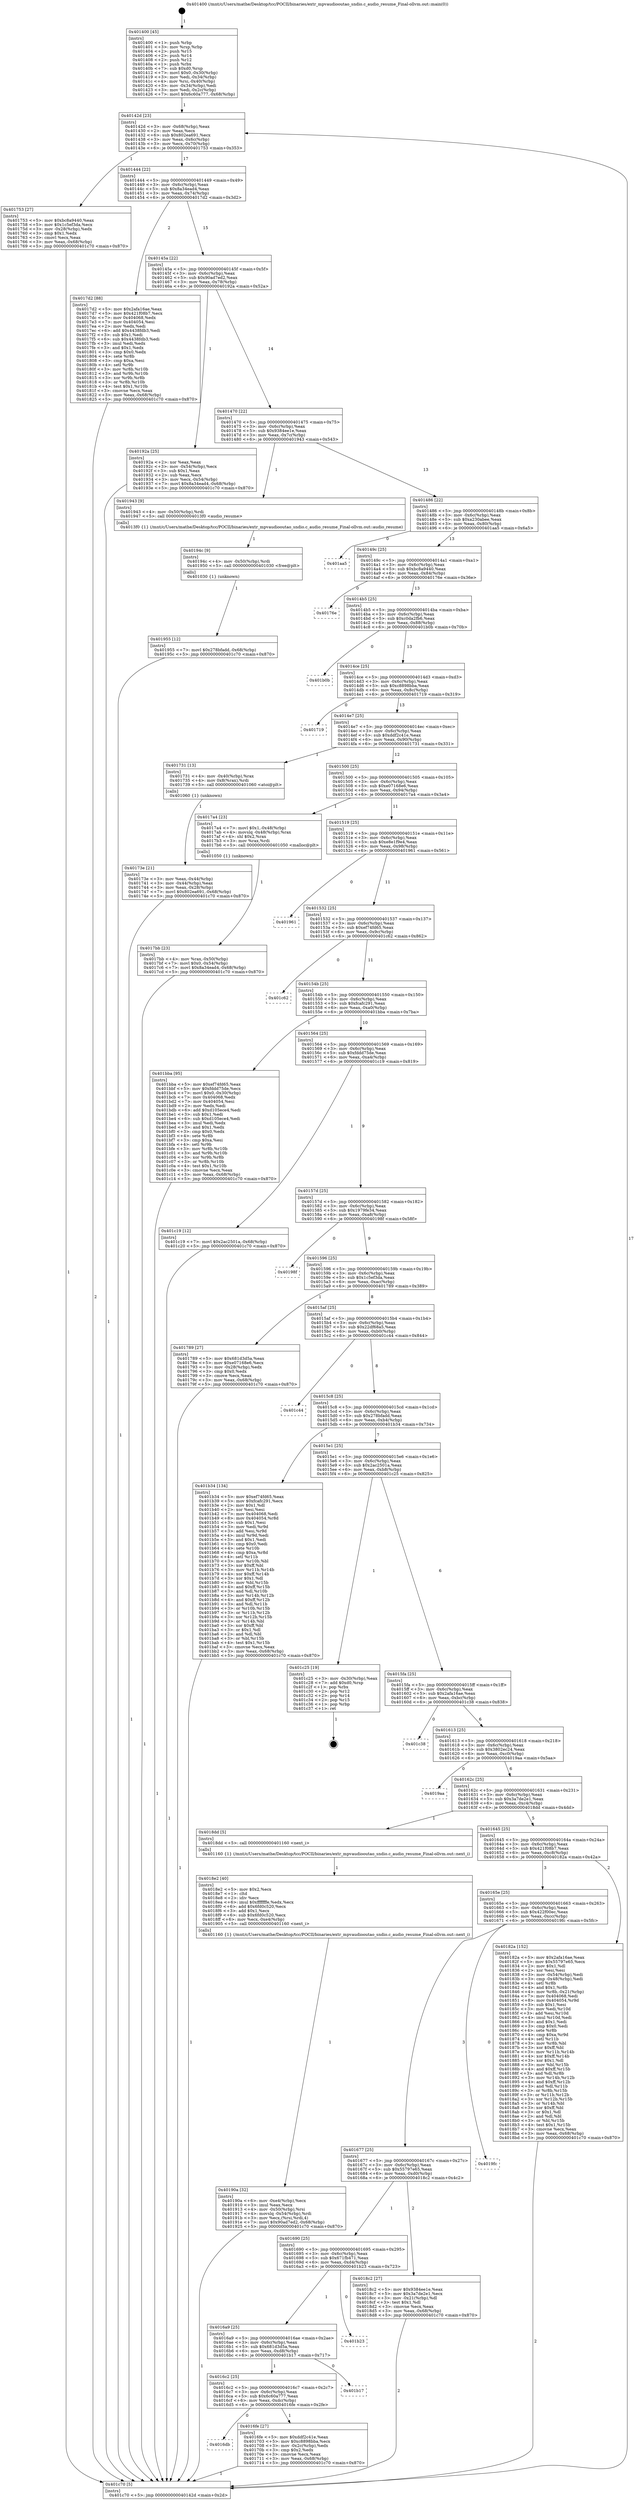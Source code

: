 digraph "0x401400" {
  label = "0x401400 (/mnt/c/Users/mathe/Desktop/tcc/POCII/binaries/extr_mpvaudiooutao_sndio.c_audio_resume_Final-ollvm.out::main(0))"
  labelloc = "t"
  node[shape=record]

  Entry [label="",width=0.3,height=0.3,shape=circle,fillcolor=black,style=filled]
  "0x40142d" [label="{
     0x40142d [23]\l
     | [instrs]\l
     &nbsp;&nbsp;0x40142d \<+3\>: mov -0x68(%rbp),%eax\l
     &nbsp;&nbsp;0x401430 \<+2\>: mov %eax,%ecx\l
     &nbsp;&nbsp;0x401432 \<+6\>: sub $0x802ea691,%ecx\l
     &nbsp;&nbsp;0x401438 \<+3\>: mov %eax,-0x6c(%rbp)\l
     &nbsp;&nbsp;0x40143b \<+3\>: mov %ecx,-0x70(%rbp)\l
     &nbsp;&nbsp;0x40143e \<+6\>: je 0000000000401753 \<main+0x353\>\l
  }"]
  "0x401753" [label="{
     0x401753 [27]\l
     | [instrs]\l
     &nbsp;&nbsp;0x401753 \<+5\>: mov $0xbc8a9440,%eax\l
     &nbsp;&nbsp;0x401758 \<+5\>: mov $0x1c5ef3da,%ecx\l
     &nbsp;&nbsp;0x40175d \<+3\>: mov -0x28(%rbp),%edx\l
     &nbsp;&nbsp;0x401760 \<+3\>: cmp $0x1,%edx\l
     &nbsp;&nbsp;0x401763 \<+3\>: cmovl %ecx,%eax\l
     &nbsp;&nbsp;0x401766 \<+3\>: mov %eax,-0x68(%rbp)\l
     &nbsp;&nbsp;0x401769 \<+5\>: jmp 0000000000401c70 \<main+0x870\>\l
  }"]
  "0x401444" [label="{
     0x401444 [22]\l
     | [instrs]\l
     &nbsp;&nbsp;0x401444 \<+5\>: jmp 0000000000401449 \<main+0x49\>\l
     &nbsp;&nbsp;0x401449 \<+3\>: mov -0x6c(%rbp),%eax\l
     &nbsp;&nbsp;0x40144c \<+5\>: sub $0x8a34ead4,%eax\l
     &nbsp;&nbsp;0x401451 \<+3\>: mov %eax,-0x74(%rbp)\l
     &nbsp;&nbsp;0x401454 \<+6\>: je 00000000004017d2 \<main+0x3d2\>\l
  }"]
  Exit [label="",width=0.3,height=0.3,shape=circle,fillcolor=black,style=filled,peripheries=2]
  "0x4017d2" [label="{
     0x4017d2 [88]\l
     | [instrs]\l
     &nbsp;&nbsp;0x4017d2 \<+5\>: mov $0x2afa16ae,%eax\l
     &nbsp;&nbsp;0x4017d7 \<+5\>: mov $0x421f08b7,%ecx\l
     &nbsp;&nbsp;0x4017dc \<+7\>: mov 0x404068,%edx\l
     &nbsp;&nbsp;0x4017e3 \<+7\>: mov 0x404054,%esi\l
     &nbsp;&nbsp;0x4017ea \<+2\>: mov %edx,%edi\l
     &nbsp;&nbsp;0x4017ec \<+6\>: add $0x4438fdb3,%edi\l
     &nbsp;&nbsp;0x4017f2 \<+3\>: sub $0x1,%edi\l
     &nbsp;&nbsp;0x4017f5 \<+6\>: sub $0x4438fdb3,%edi\l
     &nbsp;&nbsp;0x4017fb \<+3\>: imul %edi,%edx\l
     &nbsp;&nbsp;0x4017fe \<+3\>: and $0x1,%edx\l
     &nbsp;&nbsp;0x401801 \<+3\>: cmp $0x0,%edx\l
     &nbsp;&nbsp;0x401804 \<+4\>: sete %r8b\l
     &nbsp;&nbsp;0x401808 \<+3\>: cmp $0xa,%esi\l
     &nbsp;&nbsp;0x40180b \<+4\>: setl %r9b\l
     &nbsp;&nbsp;0x40180f \<+3\>: mov %r8b,%r10b\l
     &nbsp;&nbsp;0x401812 \<+3\>: and %r9b,%r10b\l
     &nbsp;&nbsp;0x401815 \<+3\>: xor %r9b,%r8b\l
     &nbsp;&nbsp;0x401818 \<+3\>: or %r8b,%r10b\l
     &nbsp;&nbsp;0x40181b \<+4\>: test $0x1,%r10b\l
     &nbsp;&nbsp;0x40181f \<+3\>: cmovne %ecx,%eax\l
     &nbsp;&nbsp;0x401822 \<+3\>: mov %eax,-0x68(%rbp)\l
     &nbsp;&nbsp;0x401825 \<+5\>: jmp 0000000000401c70 \<main+0x870\>\l
  }"]
  "0x40145a" [label="{
     0x40145a [22]\l
     | [instrs]\l
     &nbsp;&nbsp;0x40145a \<+5\>: jmp 000000000040145f \<main+0x5f\>\l
     &nbsp;&nbsp;0x40145f \<+3\>: mov -0x6c(%rbp),%eax\l
     &nbsp;&nbsp;0x401462 \<+5\>: sub $0x90ad7ed2,%eax\l
     &nbsp;&nbsp;0x401467 \<+3\>: mov %eax,-0x78(%rbp)\l
     &nbsp;&nbsp;0x40146a \<+6\>: je 000000000040192a \<main+0x52a\>\l
  }"]
  "0x401955" [label="{
     0x401955 [12]\l
     | [instrs]\l
     &nbsp;&nbsp;0x401955 \<+7\>: movl $0x278bfadd,-0x68(%rbp)\l
     &nbsp;&nbsp;0x40195c \<+5\>: jmp 0000000000401c70 \<main+0x870\>\l
  }"]
  "0x40192a" [label="{
     0x40192a [25]\l
     | [instrs]\l
     &nbsp;&nbsp;0x40192a \<+2\>: xor %eax,%eax\l
     &nbsp;&nbsp;0x40192c \<+3\>: mov -0x54(%rbp),%ecx\l
     &nbsp;&nbsp;0x40192f \<+3\>: sub $0x1,%eax\l
     &nbsp;&nbsp;0x401932 \<+2\>: sub %eax,%ecx\l
     &nbsp;&nbsp;0x401934 \<+3\>: mov %ecx,-0x54(%rbp)\l
     &nbsp;&nbsp;0x401937 \<+7\>: movl $0x8a34ead4,-0x68(%rbp)\l
     &nbsp;&nbsp;0x40193e \<+5\>: jmp 0000000000401c70 \<main+0x870\>\l
  }"]
  "0x401470" [label="{
     0x401470 [22]\l
     | [instrs]\l
     &nbsp;&nbsp;0x401470 \<+5\>: jmp 0000000000401475 \<main+0x75\>\l
     &nbsp;&nbsp;0x401475 \<+3\>: mov -0x6c(%rbp),%eax\l
     &nbsp;&nbsp;0x401478 \<+5\>: sub $0x9384ee1e,%eax\l
     &nbsp;&nbsp;0x40147d \<+3\>: mov %eax,-0x7c(%rbp)\l
     &nbsp;&nbsp;0x401480 \<+6\>: je 0000000000401943 \<main+0x543\>\l
  }"]
  "0x40194c" [label="{
     0x40194c [9]\l
     | [instrs]\l
     &nbsp;&nbsp;0x40194c \<+4\>: mov -0x50(%rbp),%rdi\l
     &nbsp;&nbsp;0x401950 \<+5\>: call 0000000000401030 \<free@plt\>\l
     | [calls]\l
     &nbsp;&nbsp;0x401030 \{1\} (unknown)\l
  }"]
  "0x401943" [label="{
     0x401943 [9]\l
     | [instrs]\l
     &nbsp;&nbsp;0x401943 \<+4\>: mov -0x50(%rbp),%rdi\l
     &nbsp;&nbsp;0x401947 \<+5\>: call 00000000004013f0 \<audio_resume\>\l
     | [calls]\l
     &nbsp;&nbsp;0x4013f0 \{1\} (/mnt/c/Users/mathe/Desktop/tcc/POCII/binaries/extr_mpvaudiooutao_sndio.c_audio_resume_Final-ollvm.out::audio_resume)\l
  }"]
  "0x401486" [label="{
     0x401486 [22]\l
     | [instrs]\l
     &nbsp;&nbsp;0x401486 \<+5\>: jmp 000000000040148b \<main+0x8b\>\l
     &nbsp;&nbsp;0x40148b \<+3\>: mov -0x6c(%rbp),%eax\l
     &nbsp;&nbsp;0x40148e \<+5\>: sub $0xa230abee,%eax\l
     &nbsp;&nbsp;0x401493 \<+3\>: mov %eax,-0x80(%rbp)\l
     &nbsp;&nbsp;0x401496 \<+6\>: je 0000000000401aa5 \<main+0x6a5\>\l
  }"]
  "0x40190a" [label="{
     0x40190a [32]\l
     | [instrs]\l
     &nbsp;&nbsp;0x40190a \<+6\>: mov -0xe4(%rbp),%ecx\l
     &nbsp;&nbsp;0x401910 \<+3\>: imul %eax,%ecx\l
     &nbsp;&nbsp;0x401913 \<+4\>: mov -0x50(%rbp),%rsi\l
     &nbsp;&nbsp;0x401917 \<+4\>: movslq -0x54(%rbp),%rdi\l
     &nbsp;&nbsp;0x40191b \<+3\>: mov %ecx,(%rsi,%rdi,4)\l
     &nbsp;&nbsp;0x40191e \<+7\>: movl $0x90ad7ed2,-0x68(%rbp)\l
     &nbsp;&nbsp;0x401925 \<+5\>: jmp 0000000000401c70 \<main+0x870\>\l
  }"]
  "0x401aa5" [label="{
     0x401aa5\l
  }", style=dashed]
  "0x40149c" [label="{
     0x40149c [25]\l
     | [instrs]\l
     &nbsp;&nbsp;0x40149c \<+5\>: jmp 00000000004014a1 \<main+0xa1\>\l
     &nbsp;&nbsp;0x4014a1 \<+3\>: mov -0x6c(%rbp),%eax\l
     &nbsp;&nbsp;0x4014a4 \<+5\>: sub $0xbc8a9440,%eax\l
     &nbsp;&nbsp;0x4014a9 \<+6\>: mov %eax,-0x84(%rbp)\l
     &nbsp;&nbsp;0x4014af \<+6\>: je 000000000040176e \<main+0x36e\>\l
  }"]
  "0x4018e2" [label="{
     0x4018e2 [40]\l
     | [instrs]\l
     &nbsp;&nbsp;0x4018e2 \<+5\>: mov $0x2,%ecx\l
     &nbsp;&nbsp;0x4018e7 \<+1\>: cltd\l
     &nbsp;&nbsp;0x4018e8 \<+2\>: idiv %ecx\l
     &nbsp;&nbsp;0x4018ea \<+6\>: imul $0xfffffffe,%edx,%ecx\l
     &nbsp;&nbsp;0x4018f0 \<+6\>: add $0x6fd0c520,%ecx\l
     &nbsp;&nbsp;0x4018f6 \<+3\>: add $0x1,%ecx\l
     &nbsp;&nbsp;0x4018f9 \<+6\>: sub $0x6fd0c520,%ecx\l
     &nbsp;&nbsp;0x4018ff \<+6\>: mov %ecx,-0xe4(%rbp)\l
     &nbsp;&nbsp;0x401905 \<+5\>: call 0000000000401160 \<next_i\>\l
     | [calls]\l
     &nbsp;&nbsp;0x401160 \{1\} (/mnt/c/Users/mathe/Desktop/tcc/POCII/binaries/extr_mpvaudiooutao_sndio.c_audio_resume_Final-ollvm.out::next_i)\l
  }"]
  "0x40176e" [label="{
     0x40176e\l
  }", style=dashed]
  "0x4014b5" [label="{
     0x4014b5 [25]\l
     | [instrs]\l
     &nbsp;&nbsp;0x4014b5 \<+5\>: jmp 00000000004014ba \<main+0xba\>\l
     &nbsp;&nbsp;0x4014ba \<+3\>: mov -0x6c(%rbp),%eax\l
     &nbsp;&nbsp;0x4014bd \<+5\>: sub $0xc0da2fb6,%eax\l
     &nbsp;&nbsp;0x4014c2 \<+6\>: mov %eax,-0x88(%rbp)\l
     &nbsp;&nbsp;0x4014c8 \<+6\>: je 0000000000401b0b \<main+0x70b\>\l
  }"]
  "0x4017bb" [label="{
     0x4017bb [23]\l
     | [instrs]\l
     &nbsp;&nbsp;0x4017bb \<+4\>: mov %rax,-0x50(%rbp)\l
     &nbsp;&nbsp;0x4017bf \<+7\>: movl $0x0,-0x54(%rbp)\l
     &nbsp;&nbsp;0x4017c6 \<+7\>: movl $0x8a34ead4,-0x68(%rbp)\l
     &nbsp;&nbsp;0x4017cd \<+5\>: jmp 0000000000401c70 \<main+0x870\>\l
  }"]
  "0x401b0b" [label="{
     0x401b0b\l
  }", style=dashed]
  "0x4014ce" [label="{
     0x4014ce [25]\l
     | [instrs]\l
     &nbsp;&nbsp;0x4014ce \<+5\>: jmp 00000000004014d3 \<main+0xd3\>\l
     &nbsp;&nbsp;0x4014d3 \<+3\>: mov -0x6c(%rbp),%eax\l
     &nbsp;&nbsp;0x4014d6 \<+5\>: sub $0xc8898bba,%eax\l
     &nbsp;&nbsp;0x4014db \<+6\>: mov %eax,-0x8c(%rbp)\l
     &nbsp;&nbsp;0x4014e1 \<+6\>: je 0000000000401719 \<main+0x319\>\l
  }"]
  "0x40173e" [label="{
     0x40173e [21]\l
     | [instrs]\l
     &nbsp;&nbsp;0x40173e \<+3\>: mov %eax,-0x44(%rbp)\l
     &nbsp;&nbsp;0x401741 \<+3\>: mov -0x44(%rbp),%eax\l
     &nbsp;&nbsp;0x401744 \<+3\>: mov %eax,-0x28(%rbp)\l
     &nbsp;&nbsp;0x401747 \<+7\>: movl $0x802ea691,-0x68(%rbp)\l
     &nbsp;&nbsp;0x40174e \<+5\>: jmp 0000000000401c70 \<main+0x870\>\l
  }"]
  "0x401719" [label="{
     0x401719\l
  }", style=dashed]
  "0x4014e7" [label="{
     0x4014e7 [25]\l
     | [instrs]\l
     &nbsp;&nbsp;0x4014e7 \<+5\>: jmp 00000000004014ec \<main+0xec\>\l
     &nbsp;&nbsp;0x4014ec \<+3\>: mov -0x6c(%rbp),%eax\l
     &nbsp;&nbsp;0x4014ef \<+5\>: sub $0xddf2c41e,%eax\l
     &nbsp;&nbsp;0x4014f4 \<+6\>: mov %eax,-0x90(%rbp)\l
     &nbsp;&nbsp;0x4014fa \<+6\>: je 0000000000401731 \<main+0x331\>\l
  }"]
  "0x401400" [label="{
     0x401400 [45]\l
     | [instrs]\l
     &nbsp;&nbsp;0x401400 \<+1\>: push %rbp\l
     &nbsp;&nbsp;0x401401 \<+3\>: mov %rsp,%rbp\l
     &nbsp;&nbsp;0x401404 \<+2\>: push %r15\l
     &nbsp;&nbsp;0x401406 \<+2\>: push %r14\l
     &nbsp;&nbsp;0x401408 \<+2\>: push %r12\l
     &nbsp;&nbsp;0x40140a \<+1\>: push %rbx\l
     &nbsp;&nbsp;0x40140b \<+7\>: sub $0xd0,%rsp\l
     &nbsp;&nbsp;0x401412 \<+7\>: movl $0x0,-0x30(%rbp)\l
     &nbsp;&nbsp;0x401419 \<+3\>: mov %edi,-0x34(%rbp)\l
     &nbsp;&nbsp;0x40141c \<+4\>: mov %rsi,-0x40(%rbp)\l
     &nbsp;&nbsp;0x401420 \<+3\>: mov -0x34(%rbp),%edi\l
     &nbsp;&nbsp;0x401423 \<+3\>: mov %edi,-0x2c(%rbp)\l
     &nbsp;&nbsp;0x401426 \<+7\>: movl $0x6c60a777,-0x68(%rbp)\l
  }"]
  "0x401731" [label="{
     0x401731 [13]\l
     | [instrs]\l
     &nbsp;&nbsp;0x401731 \<+4\>: mov -0x40(%rbp),%rax\l
     &nbsp;&nbsp;0x401735 \<+4\>: mov 0x8(%rax),%rdi\l
     &nbsp;&nbsp;0x401739 \<+5\>: call 0000000000401060 \<atoi@plt\>\l
     | [calls]\l
     &nbsp;&nbsp;0x401060 \{1\} (unknown)\l
  }"]
  "0x401500" [label="{
     0x401500 [25]\l
     | [instrs]\l
     &nbsp;&nbsp;0x401500 \<+5\>: jmp 0000000000401505 \<main+0x105\>\l
     &nbsp;&nbsp;0x401505 \<+3\>: mov -0x6c(%rbp),%eax\l
     &nbsp;&nbsp;0x401508 \<+5\>: sub $0xe07168e6,%eax\l
     &nbsp;&nbsp;0x40150d \<+6\>: mov %eax,-0x94(%rbp)\l
     &nbsp;&nbsp;0x401513 \<+6\>: je 00000000004017a4 \<main+0x3a4\>\l
  }"]
  "0x401c70" [label="{
     0x401c70 [5]\l
     | [instrs]\l
     &nbsp;&nbsp;0x401c70 \<+5\>: jmp 000000000040142d \<main+0x2d\>\l
  }"]
  "0x4017a4" [label="{
     0x4017a4 [23]\l
     | [instrs]\l
     &nbsp;&nbsp;0x4017a4 \<+7\>: movl $0x1,-0x48(%rbp)\l
     &nbsp;&nbsp;0x4017ab \<+4\>: movslq -0x48(%rbp),%rax\l
     &nbsp;&nbsp;0x4017af \<+4\>: shl $0x2,%rax\l
     &nbsp;&nbsp;0x4017b3 \<+3\>: mov %rax,%rdi\l
     &nbsp;&nbsp;0x4017b6 \<+5\>: call 0000000000401050 \<malloc@plt\>\l
     | [calls]\l
     &nbsp;&nbsp;0x401050 \{1\} (unknown)\l
  }"]
  "0x401519" [label="{
     0x401519 [25]\l
     | [instrs]\l
     &nbsp;&nbsp;0x401519 \<+5\>: jmp 000000000040151e \<main+0x11e\>\l
     &nbsp;&nbsp;0x40151e \<+3\>: mov -0x6c(%rbp),%eax\l
     &nbsp;&nbsp;0x401521 \<+5\>: sub $0xe8e1f9e4,%eax\l
     &nbsp;&nbsp;0x401526 \<+6\>: mov %eax,-0x98(%rbp)\l
     &nbsp;&nbsp;0x40152c \<+6\>: je 0000000000401961 \<main+0x561\>\l
  }"]
  "0x4016db" [label="{
     0x4016db\l
  }", style=dashed]
  "0x401961" [label="{
     0x401961\l
  }", style=dashed]
  "0x401532" [label="{
     0x401532 [25]\l
     | [instrs]\l
     &nbsp;&nbsp;0x401532 \<+5\>: jmp 0000000000401537 \<main+0x137\>\l
     &nbsp;&nbsp;0x401537 \<+3\>: mov -0x6c(%rbp),%eax\l
     &nbsp;&nbsp;0x40153a \<+5\>: sub $0xef74fd65,%eax\l
     &nbsp;&nbsp;0x40153f \<+6\>: mov %eax,-0x9c(%rbp)\l
     &nbsp;&nbsp;0x401545 \<+6\>: je 0000000000401c62 \<main+0x862\>\l
  }"]
  "0x4016fe" [label="{
     0x4016fe [27]\l
     | [instrs]\l
     &nbsp;&nbsp;0x4016fe \<+5\>: mov $0xddf2c41e,%eax\l
     &nbsp;&nbsp;0x401703 \<+5\>: mov $0xc8898bba,%ecx\l
     &nbsp;&nbsp;0x401708 \<+3\>: mov -0x2c(%rbp),%edx\l
     &nbsp;&nbsp;0x40170b \<+3\>: cmp $0x2,%edx\l
     &nbsp;&nbsp;0x40170e \<+3\>: cmovne %ecx,%eax\l
     &nbsp;&nbsp;0x401711 \<+3\>: mov %eax,-0x68(%rbp)\l
     &nbsp;&nbsp;0x401714 \<+5\>: jmp 0000000000401c70 \<main+0x870\>\l
  }"]
  "0x401c62" [label="{
     0x401c62\l
  }", style=dashed]
  "0x40154b" [label="{
     0x40154b [25]\l
     | [instrs]\l
     &nbsp;&nbsp;0x40154b \<+5\>: jmp 0000000000401550 \<main+0x150\>\l
     &nbsp;&nbsp;0x401550 \<+3\>: mov -0x6c(%rbp),%eax\l
     &nbsp;&nbsp;0x401553 \<+5\>: sub $0xfcafc291,%eax\l
     &nbsp;&nbsp;0x401558 \<+6\>: mov %eax,-0xa0(%rbp)\l
     &nbsp;&nbsp;0x40155e \<+6\>: je 0000000000401bba \<main+0x7ba\>\l
  }"]
  "0x4016c2" [label="{
     0x4016c2 [25]\l
     | [instrs]\l
     &nbsp;&nbsp;0x4016c2 \<+5\>: jmp 00000000004016c7 \<main+0x2c7\>\l
     &nbsp;&nbsp;0x4016c7 \<+3\>: mov -0x6c(%rbp),%eax\l
     &nbsp;&nbsp;0x4016ca \<+5\>: sub $0x6c60a777,%eax\l
     &nbsp;&nbsp;0x4016cf \<+6\>: mov %eax,-0xdc(%rbp)\l
     &nbsp;&nbsp;0x4016d5 \<+6\>: je 00000000004016fe \<main+0x2fe\>\l
  }"]
  "0x401bba" [label="{
     0x401bba [95]\l
     | [instrs]\l
     &nbsp;&nbsp;0x401bba \<+5\>: mov $0xef74fd65,%eax\l
     &nbsp;&nbsp;0x401bbf \<+5\>: mov $0xfddd75de,%ecx\l
     &nbsp;&nbsp;0x401bc4 \<+7\>: movl $0x0,-0x30(%rbp)\l
     &nbsp;&nbsp;0x401bcb \<+7\>: mov 0x404068,%edx\l
     &nbsp;&nbsp;0x401bd2 \<+7\>: mov 0x404054,%esi\l
     &nbsp;&nbsp;0x401bd9 \<+2\>: mov %edx,%edi\l
     &nbsp;&nbsp;0x401bdb \<+6\>: add $0xd105ece4,%edi\l
     &nbsp;&nbsp;0x401be1 \<+3\>: sub $0x1,%edi\l
     &nbsp;&nbsp;0x401be4 \<+6\>: sub $0xd105ece4,%edi\l
     &nbsp;&nbsp;0x401bea \<+3\>: imul %edi,%edx\l
     &nbsp;&nbsp;0x401bed \<+3\>: and $0x1,%edx\l
     &nbsp;&nbsp;0x401bf0 \<+3\>: cmp $0x0,%edx\l
     &nbsp;&nbsp;0x401bf3 \<+4\>: sete %r8b\l
     &nbsp;&nbsp;0x401bf7 \<+3\>: cmp $0xa,%esi\l
     &nbsp;&nbsp;0x401bfa \<+4\>: setl %r9b\l
     &nbsp;&nbsp;0x401bfe \<+3\>: mov %r8b,%r10b\l
     &nbsp;&nbsp;0x401c01 \<+3\>: and %r9b,%r10b\l
     &nbsp;&nbsp;0x401c04 \<+3\>: xor %r9b,%r8b\l
     &nbsp;&nbsp;0x401c07 \<+3\>: or %r8b,%r10b\l
     &nbsp;&nbsp;0x401c0a \<+4\>: test $0x1,%r10b\l
     &nbsp;&nbsp;0x401c0e \<+3\>: cmovne %ecx,%eax\l
     &nbsp;&nbsp;0x401c11 \<+3\>: mov %eax,-0x68(%rbp)\l
     &nbsp;&nbsp;0x401c14 \<+5\>: jmp 0000000000401c70 \<main+0x870\>\l
  }"]
  "0x401564" [label="{
     0x401564 [25]\l
     | [instrs]\l
     &nbsp;&nbsp;0x401564 \<+5\>: jmp 0000000000401569 \<main+0x169\>\l
     &nbsp;&nbsp;0x401569 \<+3\>: mov -0x6c(%rbp),%eax\l
     &nbsp;&nbsp;0x40156c \<+5\>: sub $0xfddd75de,%eax\l
     &nbsp;&nbsp;0x401571 \<+6\>: mov %eax,-0xa4(%rbp)\l
     &nbsp;&nbsp;0x401577 \<+6\>: je 0000000000401c19 \<main+0x819\>\l
  }"]
  "0x401b17" [label="{
     0x401b17\l
  }", style=dashed]
  "0x401c19" [label="{
     0x401c19 [12]\l
     | [instrs]\l
     &nbsp;&nbsp;0x401c19 \<+7\>: movl $0x2ac2501a,-0x68(%rbp)\l
     &nbsp;&nbsp;0x401c20 \<+5\>: jmp 0000000000401c70 \<main+0x870\>\l
  }"]
  "0x40157d" [label="{
     0x40157d [25]\l
     | [instrs]\l
     &nbsp;&nbsp;0x40157d \<+5\>: jmp 0000000000401582 \<main+0x182\>\l
     &nbsp;&nbsp;0x401582 \<+3\>: mov -0x6c(%rbp),%eax\l
     &nbsp;&nbsp;0x401585 \<+5\>: sub $0x1979fe34,%eax\l
     &nbsp;&nbsp;0x40158a \<+6\>: mov %eax,-0xa8(%rbp)\l
     &nbsp;&nbsp;0x401590 \<+6\>: je 000000000040198f \<main+0x58f\>\l
  }"]
  "0x4016a9" [label="{
     0x4016a9 [25]\l
     | [instrs]\l
     &nbsp;&nbsp;0x4016a9 \<+5\>: jmp 00000000004016ae \<main+0x2ae\>\l
     &nbsp;&nbsp;0x4016ae \<+3\>: mov -0x6c(%rbp),%eax\l
     &nbsp;&nbsp;0x4016b1 \<+5\>: sub $0x681d3d5a,%eax\l
     &nbsp;&nbsp;0x4016b6 \<+6\>: mov %eax,-0xd8(%rbp)\l
     &nbsp;&nbsp;0x4016bc \<+6\>: je 0000000000401b17 \<main+0x717\>\l
  }"]
  "0x40198f" [label="{
     0x40198f\l
  }", style=dashed]
  "0x401596" [label="{
     0x401596 [25]\l
     | [instrs]\l
     &nbsp;&nbsp;0x401596 \<+5\>: jmp 000000000040159b \<main+0x19b\>\l
     &nbsp;&nbsp;0x40159b \<+3\>: mov -0x6c(%rbp),%eax\l
     &nbsp;&nbsp;0x40159e \<+5\>: sub $0x1c5ef3da,%eax\l
     &nbsp;&nbsp;0x4015a3 \<+6\>: mov %eax,-0xac(%rbp)\l
     &nbsp;&nbsp;0x4015a9 \<+6\>: je 0000000000401789 \<main+0x389\>\l
  }"]
  "0x401b23" [label="{
     0x401b23\l
  }", style=dashed]
  "0x401789" [label="{
     0x401789 [27]\l
     | [instrs]\l
     &nbsp;&nbsp;0x401789 \<+5\>: mov $0x681d3d5a,%eax\l
     &nbsp;&nbsp;0x40178e \<+5\>: mov $0xe07168e6,%ecx\l
     &nbsp;&nbsp;0x401793 \<+3\>: mov -0x28(%rbp),%edx\l
     &nbsp;&nbsp;0x401796 \<+3\>: cmp $0x0,%edx\l
     &nbsp;&nbsp;0x401799 \<+3\>: cmove %ecx,%eax\l
     &nbsp;&nbsp;0x40179c \<+3\>: mov %eax,-0x68(%rbp)\l
     &nbsp;&nbsp;0x40179f \<+5\>: jmp 0000000000401c70 \<main+0x870\>\l
  }"]
  "0x4015af" [label="{
     0x4015af [25]\l
     | [instrs]\l
     &nbsp;&nbsp;0x4015af \<+5\>: jmp 00000000004015b4 \<main+0x1b4\>\l
     &nbsp;&nbsp;0x4015b4 \<+3\>: mov -0x6c(%rbp),%eax\l
     &nbsp;&nbsp;0x4015b7 \<+5\>: sub $0x22df68a5,%eax\l
     &nbsp;&nbsp;0x4015bc \<+6\>: mov %eax,-0xb0(%rbp)\l
     &nbsp;&nbsp;0x4015c2 \<+6\>: je 0000000000401c44 \<main+0x844\>\l
  }"]
  "0x401690" [label="{
     0x401690 [25]\l
     | [instrs]\l
     &nbsp;&nbsp;0x401690 \<+5\>: jmp 0000000000401695 \<main+0x295\>\l
     &nbsp;&nbsp;0x401695 \<+3\>: mov -0x6c(%rbp),%eax\l
     &nbsp;&nbsp;0x401698 \<+5\>: sub $0x671fb471,%eax\l
     &nbsp;&nbsp;0x40169d \<+6\>: mov %eax,-0xd4(%rbp)\l
     &nbsp;&nbsp;0x4016a3 \<+6\>: je 0000000000401b23 \<main+0x723\>\l
  }"]
  "0x401c44" [label="{
     0x401c44\l
  }", style=dashed]
  "0x4015c8" [label="{
     0x4015c8 [25]\l
     | [instrs]\l
     &nbsp;&nbsp;0x4015c8 \<+5\>: jmp 00000000004015cd \<main+0x1cd\>\l
     &nbsp;&nbsp;0x4015cd \<+3\>: mov -0x6c(%rbp),%eax\l
     &nbsp;&nbsp;0x4015d0 \<+5\>: sub $0x278bfadd,%eax\l
     &nbsp;&nbsp;0x4015d5 \<+6\>: mov %eax,-0xb4(%rbp)\l
     &nbsp;&nbsp;0x4015db \<+6\>: je 0000000000401b34 \<main+0x734\>\l
  }"]
  "0x4018c2" [label="{
     0x4018c2 [27]\l
     | [instrs]\l
     &nbsp;&nbsp;0x4018c2 \<+5\>: mov $0x9384ee1e,%eax\l
     &nbsp;&nbsp;0x4018c7 \<+5\>: mov $0x3a7de2e1,%ecx\l
     &nbsp;&nbsp;0x4018cc \<+3\>: mov -0x21(%rbp),%dl\l
     &nbsp;&nbsp;0x4018cf \<+3\>: test $0x1,%dl\l
     &nbsp;&nbsp;0x4018d2 \<+3\>: cmovne %ecx,%eax\l
     &nbsp;&nbsp;0x4018d5 \<+3\>: mov %eax,-0x68(%rbp)\l
     &nbsp;&nbsp;0x4018d8 \<+5\>: jmp 0000000000401c70 \<main+0x870\>\l
  }"]
  "0x401b34" [label="{
     0x401b34 [134]\l
     | [instrs]\l
     &nbsp;&nbsp;0x401b34 \<+5\>: mov $0xef74fd65,%eax\l
     &nbsp;&nbsp;0x401b39 \<+5\>: mov $0xfcafc291,%ecx\l
     &nbsp;&nbsp;0x401b3e \<+2\>: mov $0x1,%dl\l
     &nbsp;&nbsp;0x401b40 \<+2\>: xor %esi,%esi\l
     &nbsp;&nbsp;0x401b42 \<+7\>: mov 0x404068,%edi\l
     &nbsp;&nbsp;0x401b49 \<+8\>: mov 0x404054,%r8d\l
     &nbsp;&nbsp;0x401b51 \<+3\>: sub $0x1,%esi\l
     &nbsp;&nbsp;0x401b54 \<+3\>: mov %edi,%r9d\l
     &nbsp;&nbsp;0x401b57 \<+3\>: add %esi,%r9d\l
     &nbsp;&nbsp;0x401b5a \<+4\>: imul %r9d,%edi\l
     &nbsp;&nbsp;0x401b5e \<+3\>: and $0x1,%edi\l
     &nbsp;&nbsp;0x401b61 \<+3\>: cmp $0x0,%edi\l
     &nbsp;&nbsp;0x401b64 \<+4\>: sete %r10b\l
     &nbsp;&nbsp;0x401b68 \<+4\>: cmp $0xa,%r8d\l
     &nbsp;&nbsp;0x401b6c \<+4\>: setl %r11b\l
     &nbsp;&nbsp;0x401b70 \<+3\>: mov %r10b,%bl\l
     &nbsp;&nbsp;0x401b73 \<+3\>: xor $0xff,%bl\l
     &nbsp;&nbsp;0x401b76 \<+3\>: mov %r11b,%r14b\l
     &nbsp;&nbsp;0x401b79 \<+4\>: xor $0xff,%r14b\l
     &nbsp;&nbsp;0x401b7d \<+3\>: xor $0x1,%dl\l
     &nbsp;&nbsp;0x401b80 \<+3\>: mov %bl,%r15b\l
     &nbsp;&nbsp;0x401b83 \<+4\>: and $0xff,%r15b\l
     &nbsp;&nbsp;0x401b87 \<+3\>: and %dl,%r10b\l
     &nbsp;&nbsp;0x401b8a \<+3\>: mov %r14b,%r12b\l
     &nbsp;&nbsp;0x401b8d \<+4\>: and $0xff,%r12b\l
     &nbsp;&nbsp;0x401b91 \<+3\>: and %dl,%r11b\l
     &nbsp;&nbsp;0x401b94 \<+3\>: or %r10b,%r15b\l
     &nbsp;&nbsp;0x401b97 \<+3\>: or %r11b,%r12b\l
     &nbsp;&nbsp;0x401b9a \<+3\>: xor %r12b,%r15b\l
     &nbsp;&nbsp;0x401b9d \<+3\>: or %r14b,%bl\l
     &nbsp;&nbsp;0x401ba0 \<+3\>: xor $0xff,%bl\l
     &nbsp;&nbsp;0x401ba3 \<+3\>: or $0x1,%dl\l
     &nbsp;&nbsp;0x401ba6 \<+2\>: and %dl,%bl\l
     &nbsp;&nbsp;0x401ba8 \<+3\>: or %bl,%r15b\l
     &nbsp;&nbsp;0x401bab \<+4\>: test $0x1,%r15b\l
     &nbsp;&nbsp;0x401baf \<+3\>: cmovne %ecx,%eax\l
     &nbsp;&nbsp;0x401bb2 \<+3\>: mov %eax,-0x68(%rbp)\l
     &nbsp;&nbsp;0x401bb5 \<+5\>: jmp 0000000000401c70 \<main+0x870\>\l
  }"]
  "0x4015e1" [label="{
     0x4015e1 [25]\l
     | [instrs]\l
     &nbsp;&nbsp;0x4015e1 \<+5\>: jmp 00000000004015e6 \<main+0x1e6\>\l
     &nbsp;&nbsp;0x4015e6 \<+3\>: mov -0x6c(%rbp),%eax\l
     &nbsp;&nbsp;0x4015e9 \<+5\>: sub $0x2ac2501a,%eax\l
     &nbsp;&nbsp;0x4015ee \<+6\>: mov %eax,-0xb8(%rbp)\l
     &nbsp;&nbsp;0x4015f4 \<+6\>: je 0000000000401c25 \<main+0x825\>\l
  }"]
  "0x401677" [label="{
     0x401677 [25]\l
     | [instrs]\l
     &nbsp;&nbsp;0x401677 \<+5\>: jmp 000000000040167c \<main+0x27c\>\l
     &nbsp;&nbsp;0x40167c \<+3\>: mov -0x6c(%rbp),%eax\l
     &nbsp;&nbsp;0x40167f \<+5\>: sub $0x55797e65,%eax\l
     &nbsp;&nbsp;0x401684 \<+6\>: mov %eax,-0xd0(%rbp)\l
     &nbsp;&nbsp;0x40168a \<+6\>: je 00000000004018c2 \<main+0x4c2\>\l
  }"]
  "0x401c25" [label="{
     0x401c25 [19]\l
     | [instrs]\l
     &nbsp;&nbsp;0x401c25 \<+3\>: mov -0x30(%rbp),%eax\l
     &nbsp;&nbsp;0x401c28 \<+7\>: add $0xd0,%rsp\l
     &nbsp;&nbsp;0x401c2f \<+1\>: pop %rbx\l
     &nbsp;&nbsp;0x401c30 \<+2\>: pop %r12\l
     &nbsp;&nbsp;0x401c32 \<+2\>: pop %r14\l
     &nbsp;&nbsp;0x401c34 \<+2\>: pop %r15\l
     &nbsp;&nbsp;0x401c36 \<+1\>: pop %rbp\l
     &nbsp;&nbsp;0x401c37 \<+1\>: ret\l
  }"]
  "0x4015fa" [label="{
     0x4015fa [25]\l
     | [instrs]\l
     &nbsp;&nbsp;0x4015fa \<+5\>: jmp 00000000004015ff \<main+0x1ff\>\l
     &nbsp;&nbsp;0x4015ff \<+3\>: mov -0x6c(%rbp),%eax\l
     &nbsp;&nbsp;0x401602 \<+5\>: sub $0x2afa16ae,%eax\l
     &nbsp;&nbsp;0x401607 \<+6\>: mov %eax,-0xbc(%rbp)\l
     &nbsp;&nbsp;0x40160d \<+6\>: je 0000000000401c38 \<main+0x838\>\l
  }"]
  "0x4019fc" [label="{
     0x4019fc\l
  }", style=dashed]
  "0x401c38" [label="{
     0x401c38\l
  }", style=dashed]
  "0x401613" [label="{
     0x401613 [25]\l
     | [instrs]\l
     &nbsp;&nbsp;0x401613 \<+5\>: jmp 0000000000401618 \<main+0x218\>\l
     &nbsp;&nbsp;0x401618 \<+3\>: mov -0x6c(%rbp),%eax\l
     &nbsp;&nbsp;0x40161b \<+5\>: sub $0x3802ec24,%eax\l
     &nbsp;&nbsp;0x401620 \<+6\>: mov %eax,-0xc0(%rbp)\l
     &nbsp;&nbsp;0x401626 \<+6\>: je 00000000004019aa \<main+0x5aa\>\l
  }"]
  "0x40165e" [label="{
     0x40165e [25]\l
     | [instrs]\l
     &nbsp;&nbsp;0x40165e \<+5\>: jmp 0000000000401663 \<main+0x263\>\l
     &nbsp;&nbsp;0x401663 \<+3\>: mov -0x6c(%rbp),%eax\l
     &nbsp;&nbsp;0x401666 \<+5\>: sub $0x422f00ec,%eax\l
     &nbsp;&nbsp;0x40166b \<+6\>: mov %eax,-0xcc(%rbp)\l
     &nbsp;&nbsp;0x401671 \<+6\>: je 00000000004019fc \<main+0x5fc\>\l
  }"]
  "0x4019aa" [label="{
     0x4019aa\l
  }", style=dashed]
  "0x40162c" [label="{
     0x40162c [25]\l
     | [instrs]\l
     &nbsp;&nbsp;0x40162c \<+5\>: jmp 0000000000401631 \<main+0x231\>\l
     &nbsp;&nbsp;0x401631 \<+3\>: mov -0x6c(%rbp),%eax\l
     &nbsp;&nbsp;0x401634 \<+5\>: sub $0x3a7de2e1,%eax\l
     &nbsp;&nbsp;0x401639 \<+6\>: mov %eax,-0xc4(%rbp)\l
     &nbsp;&nbsp;0x40163f \<+6\>: je 00000000004018dd \<main+0x4dd\>\l
  }"]
  "0x40182a" [label="{
     0x40182a [152]\l
     | [instrs]\l
     &nbsp;&nbsp;0x40182a \<+5\>: mov $0x2afa16ae,%eax\l
     &nbsp;&nbsp;0x40182f \<+5\>: mov $0x55797e65,%ecx\l
     &nbsp;&nbsp;0x401834 \<+2\>: mov $0x1,%dl\l
     &nbsp;&nbsp;0x401836 \<+2\>: xor %esi,%esi\l
     &nbsp;&nbsp;0x401838 \<+3\>: mov -0x54(%rbp),%edi\l
     &nbsp;&nbsp;0x40183b \<+3\>: cmp -0x48(%rbp),%edi\l
     &nbsp;&nbsp;0x40183e \<+4\>: setl %r8b\l
     &nbsp;&nbsp;0x401842 \<+4\>: and $0x1,%r8b\l
     &nbsp;&nbsp;0x401846 \<+4\>: mov %r8b,-0x21(%rbp)\l
     &nbsp;&nbsp;0x40184a \<+7\>: mov 0x404068,%edi\l
     &nbsp;&nbsp;0x401851 \<+8\>: mov 0x404054,%r9d\l
     &nbsp;&nbsp;0x401859 \<+3\>: sub $0x1,%esi\l
     &nbsp;&nbsp;0x40185c \<+3\>: mov %edi,%r10d\l
     &nbsp;&nbsp;0x40185f \<+3\>: add %esi,%r10d\l
     &nbsp;&nbsp;0x401862 \<+4\>: imul %r10d,%edi\l
     &nbsp;&nbsp;0x401866 \<+3\>: and $0x1,%edi\l
     &nbsp;&nbsp;0x401869 \<+3\>: cmp $0x0,%edi\l
     &nbsp;&nbsp;0x40186c \<+4\>: sete %r8b\l
     &nbsp;&nbsp;0x401870 \<+4\>: cmp $0xa,%r9d\l
     &nbsp;&nbsp;0x401874 \<+4\>: setl %r11b\l
     &nbsp;&nbsp;0x401878 \<+3\>: mov %r8b,%bl\l
     &nbsp;&nbsp;0x40187b \<+3\>: xor $0xff,%bl\l
     &nbsp;&nbsp;0x40187e \<+3\>: mov %r11b,%r14b\l
     &nbsp;&nbsp;0x401881 \<+4\>: xor $0xff,%r14b\l
     &nbsp;&nbsp;0x401885 \<+3\>: xor $0x1,%dl\l
     &nbsp;&nbsp;0x401888 \<+3\>: mov %bl,%r15b\l
     &nbsp;&nbsp;0x40188b \<+4\>: and $0xff,%r15b\l
     &nbsp;&nbsp;0x40188f \<+3\>: and %dl,%r8b\l
     &nbsp;&nbsp;0x401892 \<+3\>: mov %r14b,%r12b\l
     &nbsp;&nbsp;0x401895 \<+4\>: and $0xff,%r12b\l
     &nbsp;&nbsp;0x401899 \<+3\>: and %dl,%r11b\l
     &nbsp;&nbsp;0x40189c \<+3\>: or %r8b,%r15b\l
     &nbsp;&nbsp;0x40189f \<+3\>: or %r11b,%r12b\l
     &nbsp;&nbsp;0x4018a2 \<+3\>: xor %r12b,%r15b\l
     &nbsp;&nbsp;0x4018a5 \<+3\>: or %r14b,%bl\l
     &nbsp;&nbsp;0x4018a8 \<+3\>: xor $0xff,%bl\l
     &nbsp;&nbsp;0x4018ab \<+3\>: or $0x1,%dl\l
     &nbsp;&nbsp;0x4018ae \<+2\>: and %dl,%bl\l
     &nbsp;&nbsp;0x4018b0 \<+3\>: or %bl,%r15b\l
     &nbsp;&nbsp;0x4018b3 \<+4\>: test $0x1,%r15b\l
     &nbsp;&nbsp;0x4018b7 \<+3\>: cmovne %ecx,%eax\l
     &nbsp;&nbsp;0x4018ba \<+3\>: mov %eax,-0x68(%rbp)\l
     &nbsp;&nbsp;0x4018bd \<+5\>: jmp 0000000000401c70 \<main+0x870\>\l
  }"]
  "0x4018dd" [label="{
     0x4018dd [5]\l
     | [instrs]\l
     &nbsp;&nbsp;0x4018dd \<+5\>: call 0000000000401160 \<next_i\>\l
     | [calls]\l
     &nbsp;&nbsp;0x401160 \{1\} (/mnt/c/Users/mathe/Desktop/tcc/POCII/binaries/extr_mpvaudiooutao_sndio.c_audio_resume_Final-ollvm.out::next_i)\l
  }"]
  "0x401645" [label="{
     0x401645 [25]\l
     | [instrs]\l
     &nbsp;&nbsp;0x401645 \<+5\>: jmp 000000000040164a \<main+0x24a\>\l
     &nbsp;&nbsp;0x40164a \<+3\>: mov -0x6c(%rbp),%eax\l
     &nbsp;&nbsp;0x40164d \<+5\>: sub $0x421f08b7,%eax\l
     &nbsp;&nbsp;0x401652 \<+6\>: mov %eax,-0xc8(%rbp)\l
     &nbsp;&nbsp;0x401658 \<+6\>: je 000000000040182a \<main+0x42a\>\l
  }"]
  Entry -> "0x401400" [label=" 1"]
  "0x40142d" -> "0x401753" [label=" 1"]
  "0x40142d" -> "0x401444" [label=" 17"]
  "0x401c25" -> Exit [label=" 1"]
  "0x401444" -> "0x4017d2" [label=" 2"]
  "0x401444" -> "0x40145a" [label=" 15"]
  "0x401c19" -> "0x401c70" [label=" 1"]
  "0x40145a" -> "0x40192a" [label=" 1"]
  "0x40145a" -> "0x401470" [label=" 14"]
  "0x401bba" -> "0x401c70" [label=" 1"]
  "0x401470" -> "0x401943" [label=" 1"]
  "0x401470" -> "0x401486" [label=" 13"]
  "0x401b34" -> "0x401c70" [label=" 1"]
  "0x401486" -> "0x401aa5" [label=" 0"]
  "0x401486" -> "0x40149c" [label=" 13"]
  "0x401955" -> "0x401c70" [label=" 1"]
  "0x40149c" -> "0x40176e" [label=" 0"]
  "0x40149c" -> "0x4014b5" [label=" 13"]
  "0x40194c" -> "0x401955" [label=" 1"]
  "0x4014b5" -> "0x401b0b" [label=" 0"]
  "0x4014b5" -> "0x4014ce" [label=" 13"]
  "0x401943" -> "0x40194c" [label=" 1"]
  "0x4014ce" -> "0x401719" [label=" 0"]
  "0x4014ce" -> "0x4014e7" [label=" 13"]
  "0x40192a" -> "0x401c70" [label=" 1"]
  "0x4014e7" -> "0x401731" [label=" 1"]
  "0x4014e7" -> "0x401500" [label=" 12"]
  "0x40190a" -> "0x401c70" [label=" 1"]
  "0x401500" -> "0x4017a4" [label=" 1"]
  "0x401500" -> "0x401519" [label=" 11"]
  "0x4018e2" -> "0x40190a" [label=" 1"]
  "0x401519" -> "0x401961" [label=" 0"]
  "0x401519" -> "0x401532" [label=" 11"]
  "0x4018dd" -> "0x4018e2" [label=" 1"]
  "0x401532" -> "0x401c62" [label=" 0"]
  "0x401532" -> "0x40154b" [label=" 11"]
  "0x4018c2" -> "0x401c70" [label=" 2"]
  "0x40154b" -> "0x401bba" [label=" 1"]
  "0x40154b" -> "0x401564" [label=" 10"]
  "0x4017d2" -> "0x401c70" [label=" 2"]
  "0x401564" -> "0x401c19" [label=" 1"]
  "0x401564" -> "0x40157d" [label=" 9"]
  "0x4017bb" -> "0x401c70" [label=" 1"]
  "0x40157d" -> "0x40198f" [label=" 0"]
  "0x40157d" -> "0x401596" [label=" 9"]
  "0x401789" -> "0x401c70" [label=" 1"]
  "0x401596" -> "0x401789" [label=" 1"]
  "0x401596" -> "0x4015af" [label=" 8"]
  "0x401753" -> "0x401c70" [label=" 1"]
  "0x4015af" -> "0x401c44" [label=" 0"]
  "0x4015af" -> "0x4015c8" [label=" 8"]
  "0x401731" -> "0x40173e" [label=" 1"]
  "0x4015c8" -> "0x401b34" [label=" 1"]
  "0x4015c8" -> "0x4015e1" [label=" 7"]
  "0x401c70" -> "0x40142d" [label=" 17"]
  "0x4015e1" -> "0x401c25" [label=" 1"]
  "0x4015e1" -> "0x4015fa" [label=" 6"]
  "0x4016fe" -> "0x401c70" [label=" 1"]
  "0x4015fa" -> "0x401c38" [label=" 0"]
  "0x4015fa" -> "0x401613" [label=" 6"]
  "0x4016c2" -> "0x4016db" [label=" 0"]
  "0x401613" -> "0x4019aa" [label=" 0"]
  "0x401613" -> "0x40162c" [label=" 6"]
  "0x40182a" -> "0x401c70" [label=" 2"]
  "0x40162c" -> "0x4018dd" [label=" 1"]
  "0x40162c" -> "0x401645" [label=" 5"]
  "0x4016a9" -> "0x4016c2" [label=" 1"]
  "0x401645" -> "0x40182a" [label=" 2"]
  "0x401645" -> "0x40165e" [label=" 3"]
  "0x4016c2" -> "0x4016fe" [label=" 1"]
  "0x40165e" -> "0x4019fc" [label=" 0"]
  "0x40165e" -> "0x401677" [label=" 3"]
  "0x401400" -> "0x40142d" [label=" 1"]
  "0x401677" -> "0x4018c2" [label=" 2"]
  "0x401677" -> "0x401690" [label=" 1"]
  "0x40173e" -> "0x401c70" [label=" 1"]
  "0x401690" -> "0x401b23" [label=" 0"]
  "0x401690" -> "0x4016a9" [label=" 1"]
  "0x4017a4" -> "0x4017bb" [label=" 1"]
  "0x4016a9" -> "0x401b17" [label=" 0"]
}
